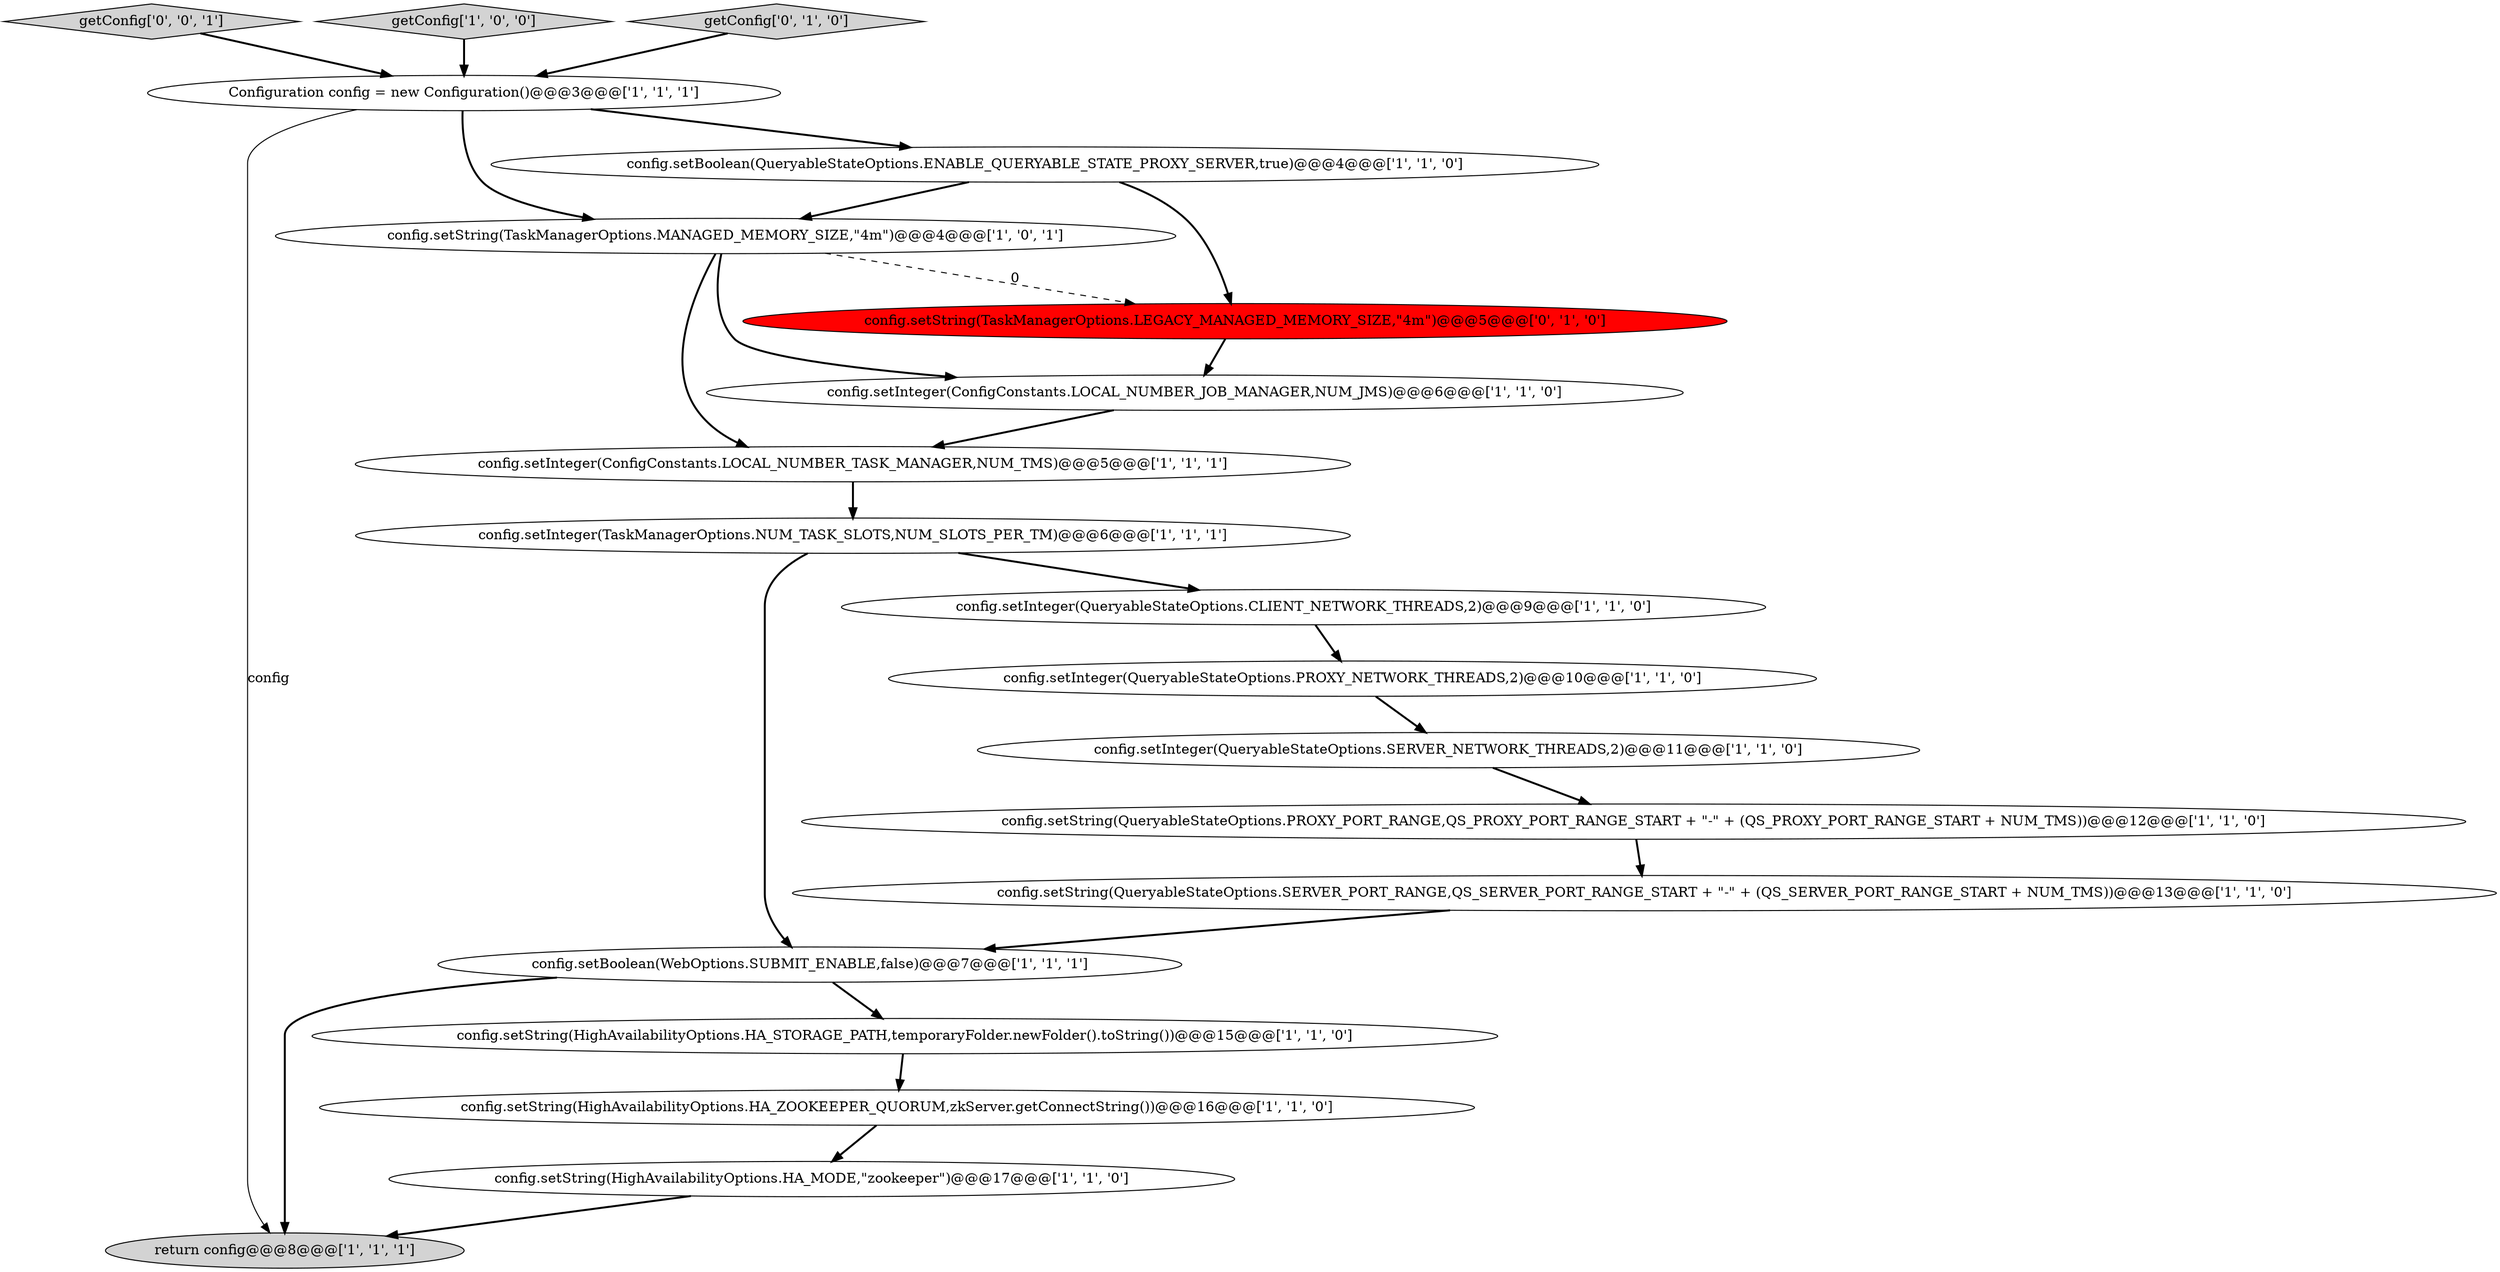 digraph {
5 [style = filled, label = "config.setInteger(QueryableStateOptions.PROXY_NETWORK_THREADS,2)@@@10@@@['1', '1', '0']", fillcolor = white, shape = ellipse image = "AAA0AAABBB1BBB"];
15 [style = filled, label = "config.setBoolean(WebOptions.SUBMIT_ENABLE,false)@@@7@@@['1', '1', '1']", fillcolor = white, shape = ellipse image = "AAA0AAABBB1BBB"];
4 [style = filled, label = "config.setInteger(ConfigConstants.LOCAL_NUMBER_TASK_MANAGER,NUM_TMS)@@@5@@@['1', '1', '1']", fillcolor = white, shape = ellipse image = "AAA0AAABBB1BBB"];
6 [style = filled, label = "return config@@@8@@@['1', '1', '1']", fillcolor = lightgray, shape = ellipse image = "AAA0AAABBB1BBB"];
7 [style = filled, label = "config.setString(HighAvailabilityOptions.HA_MODE,\"zookeeper\")@@@17@@@['1', '1', '0']", fillcolor = white, shape = ellipse image = "AAA0AAABBB1BBB"];
14 [style = filled, label = "config.setInteger(ConfigConstants.LOCAL_NUMBER_JOB_MANAGER,NUM_JMS)@@@6@@@['1', '1', '0']", fillcolor = white, shape = ellipse image = "AAA0AAABBB1BBB"];
9 [style = filled, label = "Configuration config = new Configuration()@@@3@@@['1', '1', '1']", fillcolor = white, shape = ellipse image = "AAA0AAABBB1BBB"];
11 [style = filled, label = "config.setString(QueryableStateOptions.PROXY_PORT_RANGE,QS_PROXY_PORT_RANGE_START + \"-\" + (QS_PROXY_PORT_RANGE_START + NUM_TMS))@@@12@@@['1', '1', '0']", fillcolor = white, shape = ellipse image = "AAA0AAABBB1BBB"];
19 [style = filled, label = "getConfig['0', '0', '1']", fillcolor = lightgray, shape = diamond image = "AAA0AAABBB3BBB"];
2 [style = filled, label = "config.setString(TaskManagerOptions.MANAGED_MEMORY_SIZE,\"4m\")@@@4@@@['1', '0', '1']", fillcolor = white, shape = ellipse image = "AAA0AAABBB1BBB"];
3 [style = filled, label = "config.setString(HighAvailabilityOptions.HA_STORAGE_PATH,temporaryFolder.newFolder().toString())@@@15@@@['1', '1', '0']", fillcolor = white, shape = ellipse image = "AAA0AAABBB1BBB"];
12 [style = filled, label = "config.setString(QueryableStateOptions.SERVER_PORT_RANGE,QS_SERVER_PORT_RANGE_START + \"-\" + (QS_SERVER_PORT_RANGE_START + NUM_TMS))@@@13@@@['1', '1', '0']", fillcolor = white, shape = ellipse image = "AAA0AAABBB1BBB"];
13 [style = filled, label = "getConfig['1', '0', '0']", fillcolor = lightgray, shape = diamond image = "AAA0AAABBB1BBB"];
1 [style = filled, label = "config.setBoolean(QueryableStateOptions.ENABLE_QUERYABLE_STATE_PROXY_SERVER,true)@@@4@@@['1', '1', '0']", fillcolor = white, shape = ellipse image = "AAA0AAABBB1BBB"];
17 [style = filled, label = "config.setString(TaskManagerOptions.LEGACY_MANAGED_MEMORY_SIZE,\"4m\")@@@5@@@['0', '1', '0']", fillcolor = red, shape = ellipse image = "AAA1AAABBB2BBB"];
8 [style = filled, label = "config.setInteger(TaskManagerOptions.NUM_TASK_SLOTS,NUM_SLOTS_PER_TM)@@@6@@@['1', '1', '1']", fillcolor = white, shape = ellipse image = "AAA0AAABBB1BBB"];
0 [style = filled, label = "config.setInteger(QueryableStateOptions.SERVER_NETWORK_THREADS,2)@@@11@@@['1', '1', '0']", fillcolor = white, shape = ellipse image = "AAA0AAABBB1BBB"];
10 [style = filled, label = "config.setString(HighAvailabilityOptions.HA_ZOOKEEPER_QUORUM,zkServer.getConnectString())@@@16@@@['1', '1', '0']", fillcolor = white, shape = ellipse image = "AAA0AAABBB1BBB"];
16 [style = filled, label = "config.setInteger(QueryableStateOptions.CLIENT_NETWORK_THREADS,2)@@@9@@@['1', '1', '0']", fillcolor = white, shape = ellipse image = "AAA0AAABBB1BBB"];
18 [style = filled, label = "getConfig['0', '1', '0']", fillcolor = lightgray, shape = diamond image = "AAA0AAABBB2BBB"];
8->16 [style = bold, label=""];
8->15 [style = bold, label=""];
9->2 [style = bold, label=""];
12->15 [style = bold, label=""];
0->11 [style = bold, label=""];
11->12 [style = bold, label=""];
15->6 [style = bold, label=""];
15->3 [style = bold, label=""];
2->17 [style = dashed, label="0"];
2->4 [style = bold, label=""];
10->7 [style = bold, label=""];
1->17 [style = bold, label=""];
9->6 [style = solid, label="config"];
3->10 [style = bold, label=""];
5->0 [style = bold, label=""];
19->9 [style = bold, label=""];
17->14 [style = bold, label=""];
2->14 [style = bold, label=""];
7->6 [style = bold, label=""];
18->9 [style = bold, label=""];
16->5 [style = bold, label=""];
4->8 [style = bold, label=""];
1->2 [style = bold, label=""];
13->9 [style = bold, label=""];
9->1 [style = bold, label=""];
14->4 [style = bold, label=""];
}
